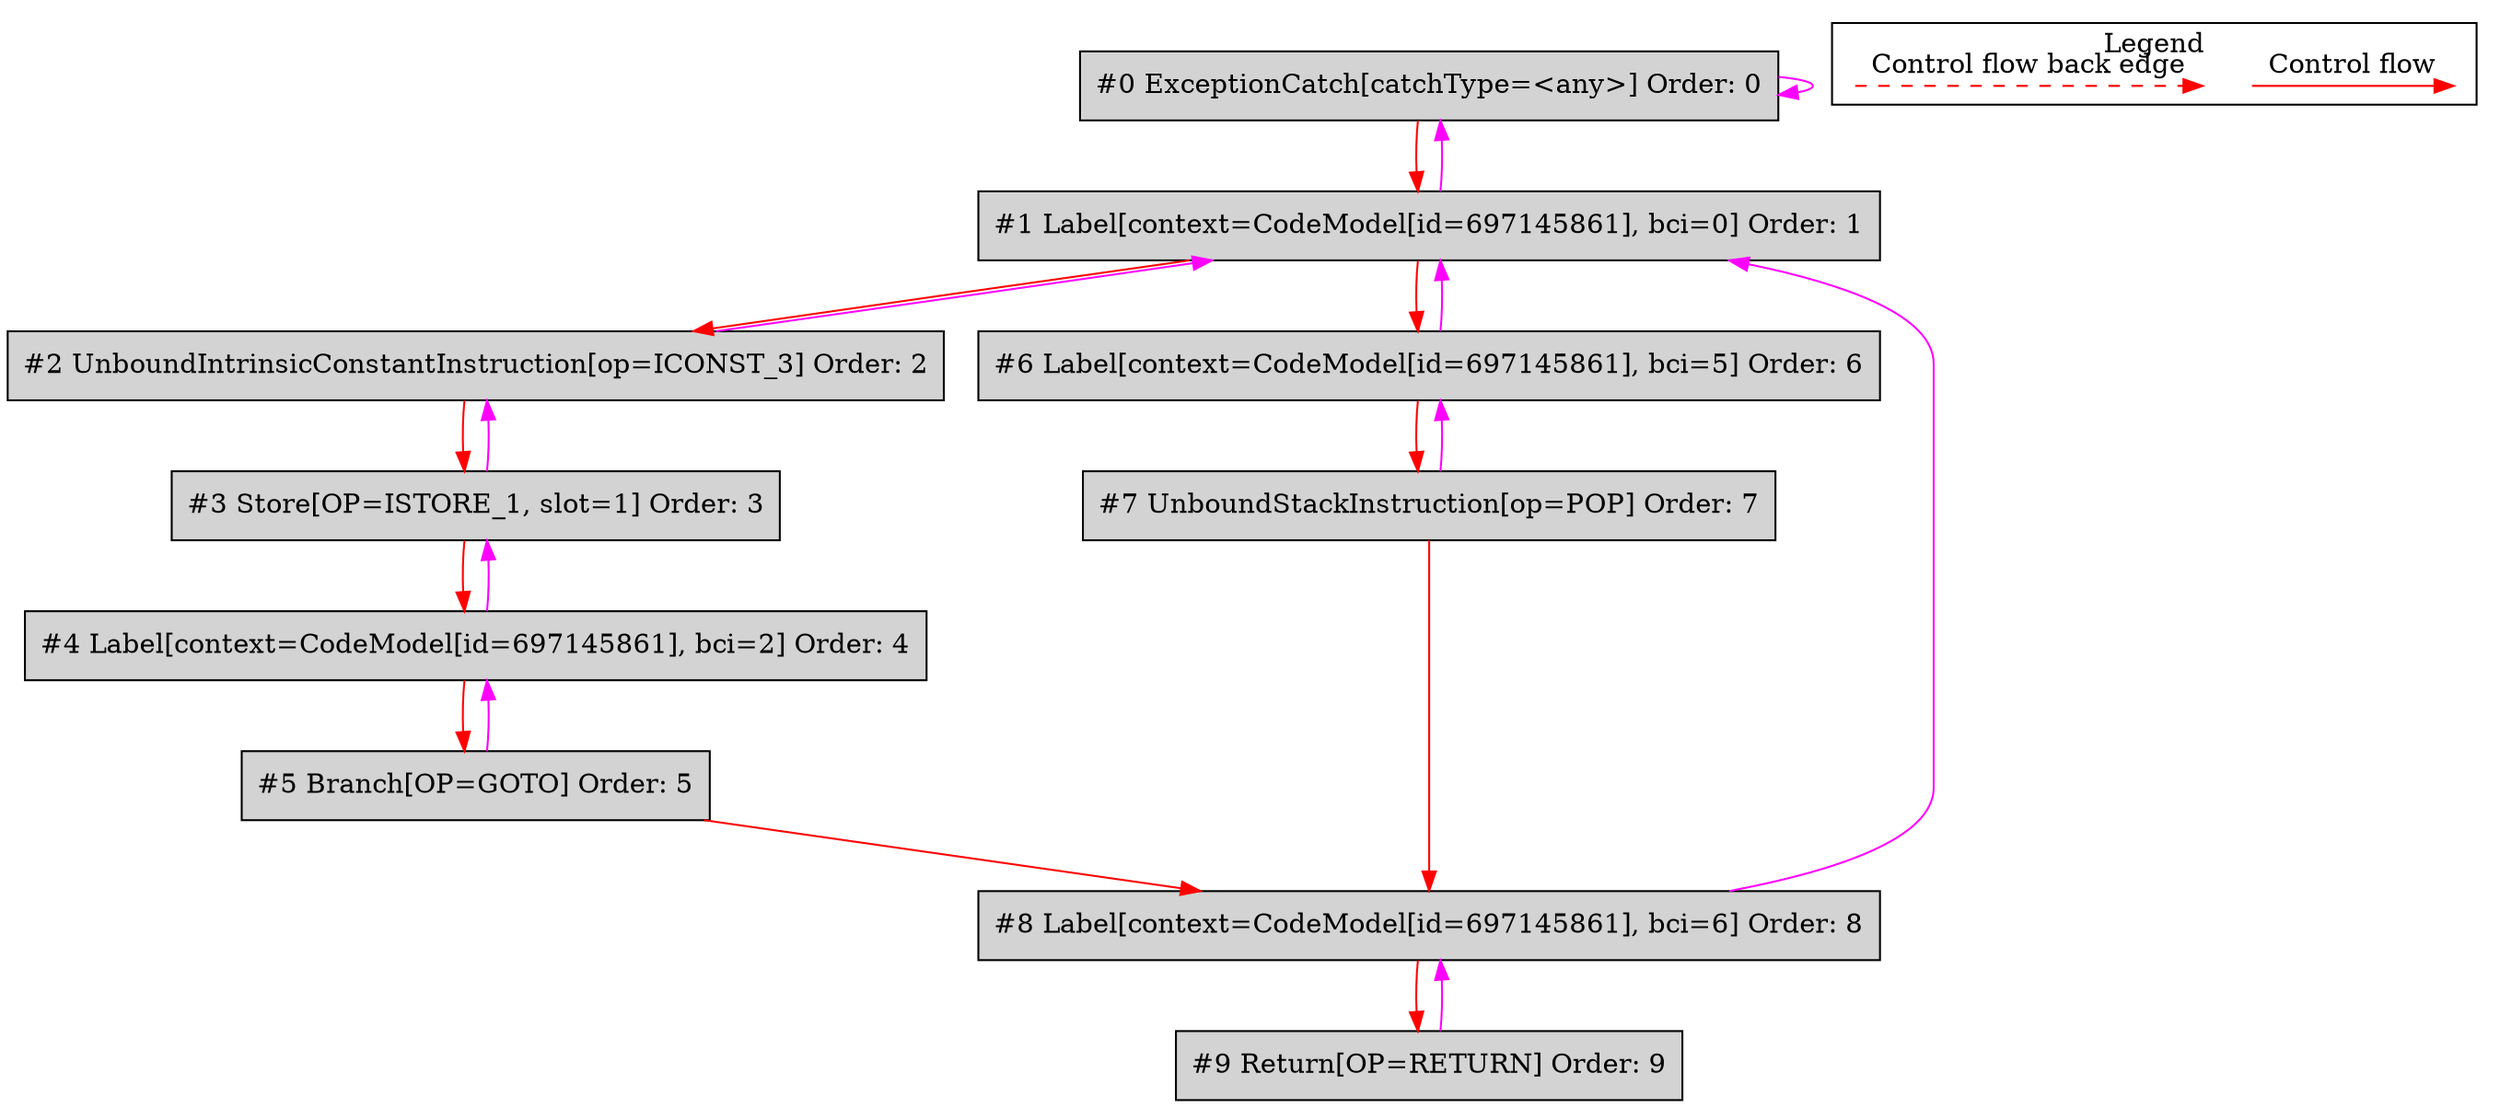 digraph {
 ordering="in";
 node0[label="#0 ExceptionCatch[catchType=<any>] Order: 0", shape=box, fillcolor=lightgrey, style=filled];
 node1[label="#1 Label[context=CodeModel[id=697145861], bci=0] Order: 1", shape=box, fillcolor=lightgrey, style=filled];
 node2[label="#2 UnboundIntrinsicConstantInstruction[op=ICONST_3] Order: 2", shape=box, fillcolor=lightgrey, style=filled];
 node3[label="#3 Store[OP=ISTORE_1, slot=1] Order: 3", shape=box, fillcolor=lightgrey, style=filled];
 node4[label="#4 Label[context=CodeModel[id=697145861], bci=2] Order: 4", shape=box, fillcolor=lightgrey, style=filled];
 node5[label="#5 Branch[OP=GOTO] Order: 5", shape=box, fillcolor=lightgrey, style=filled];
 node6[label="#6 Label[context=CodeModel[id=697145861], bci=5] Order: 6", shape=box, fillcolor=lightgrey, style=filled];
 node7[label="#7 UnboundStackInstruction[op=POP] Order: 7", shape=box, fillcolor=lightgrey, style=filled];
 node8[label="#8 Label[context=CodeModel[id=697145861], bci=6] Order: 8", shape=box, fillcolor=lightgrey, style=filled];
 node9[label="#9 Return[OP=RETURN] Order: 9", shape=box, fillcolor=lightgrey, style=filled];
 node0 -> node0[color=fuchsia];
 node0 -> node1[color=red];
 node1 -> node0[color=fuchsia];
 node1 -> node2[color=red];
 node2 -> node1[color=fuchsia];
 node2 -> node3[color=red];
 node3 -> node2[color=fuchsia];
 node3 -> node4[color=red];
 node4 -> node3[color=fuchsia];
 node4 -> node5[color=red];
 node5 -> node4[color=fuchsia];
 node1 -> node6[color=red];
 node6 -> node1[color=fuchsia];
 node6 -> node7[color=red];
 node7 -> node6[color=fuchsia];
 node5 -> node8[color=red];
 node7 -> node8[color=red];
 node8 -> node1[color=fuchsia];
 node8 -> node9[color=red];
 node9 -> node8[color=fuchsia];
 subgraph cluster_000 {
  label = "Legend";
  node [shape=point]
  {
   rank=same;
   c0 [style = invis];
   c1 [style = invis];
   c2 [style = invis];
   c3 [style = invis];
  }
  c0 -> c1 [label="Control flow", style=solid, color=red]
  c2 -> c3 [label="Control flow back edge", style=dashed, color=red]
 }

}
